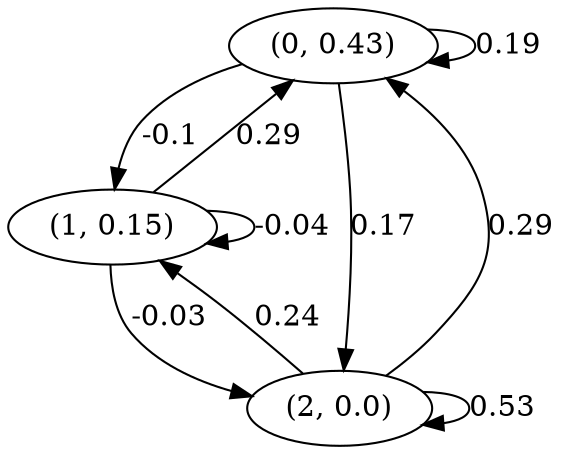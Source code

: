 digraph {
    0 [ label = "(0, 0.43)" ]
    1 [ label = "(1, 0.15)" ]
    2 [ label = "(2, 0.0)" ]
    0 -> 0 [ label = "0.19" ]
    1 -> 1 [ label = "-0.04" ]
    2 -> 2 [ label = "0.53" ]
    1 -> 0 [ label = "0.29" ]
    2 -> 0 [ label = "0.29" ]
    0 -> 1 [ label = "-0.1" ]
    2 -> 1 [ label = "0.24" ]
    0 -> 2 [ label = "0.17" ]
    1 -> 2 [ label = "-0.03" ]
}

